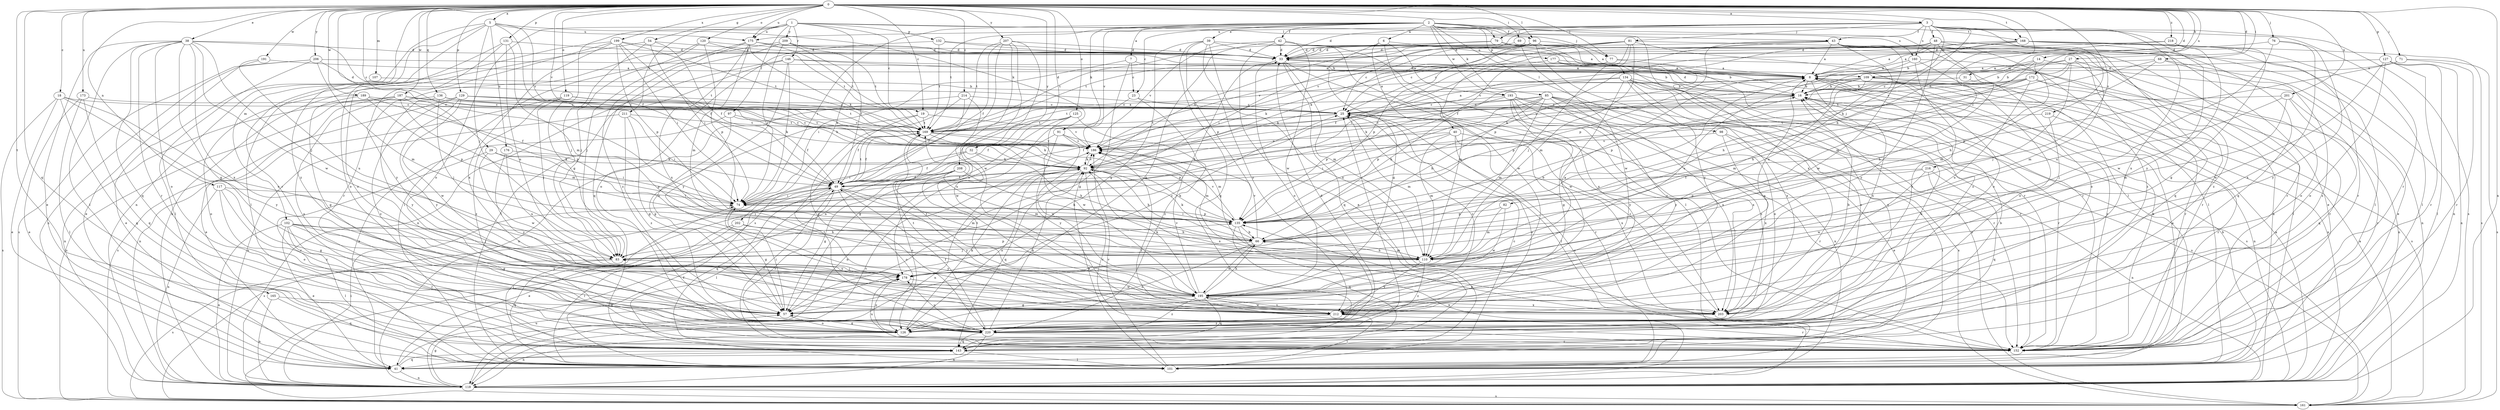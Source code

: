 strict digraph  {
0;
1;
2;
3;
5;
6;
7;
8;
14;
16;
18;
19;
23;
25;
27;
29;
31;
32;
33;
38;
39;
40;
41;
42;
43;
48;
49;
54;
57;
66;
68;
69;
71;
74;
76;
77;
79;
81;
82;
83;
85;
91;
92;
96;
97;
98;
101;
102;
107;
109;
110;
117;
118;
119;
120;
125;
126;
127;
129;
131;
132;
134;
135;
136;
143;
146;
152;
160;
161;
165;
168;
169;
172;
173;
175;
176;
177;
178;
186;
187;
189;
191;
193;
195;
199;
201;
202;
203;
206;
207;
208;
209;
211;
212;
214;
216;
218;
219;
220;
0 -> 3  [label=a];
0 -> 5  [label=a];
0 -> 14  [label=b];
0 -> 18  [label=c];
0 -> 19  [label=c];
0 -> 27  [label=d];
0 -> 29  [label=d];
0 -> 31  [label=d];
0 -> 32  [label=d];
0 -> 38  [label=e];
0 -> 54  [label=g];
0 -> 66  [label=h];
0 -> 68  [label=i];
0 -> 69  [label=i];
0 -> 71  [label=i];
0 -> 74  [label=i];
0 -> 76  [label=j];
0 -> 77  [label=j];
0 -> 96  [label=l];
0 -> 102  [label=m];
0 -> 107  [label=m];
0 -> 117  [label=n];
0 -> 118  [label=n];
0 -> 119  [label=o];
0 -> 120  [label=o];
0 -> 125  [label=o];
0 -> 127  [label=p];
0 -> 129  [label=p];
0 -> 131  [label=p];
0 -> 136  [label=q];
0 -> 143  [label=q];
0 -> 165  [label=t];
0 -> 168  [label=t];
0 -> 172  [label=u];
0 -> 173  [label=u];
0 -> 175  [label=u];
0 -> 186  [label=v];
0 -> 187  [label=w];
0 -> 189  [label=w];
0 -> 191  [label=w];
0 -> 199  [label=x];
0 -> 201  [label=x];
0 -> 206  [label=y];
0 -> 207  [label=y];
0 -> 208  [label=y];
0 -> 214  [label=z];
0 -> 216  [label=z];
0 -> 218  [label=z];
1 -> 19  [label=c];
1 -> 57  [label=g];
1 -> 77  [label=j];
1 -> 96  [label=l];
1 -> 97  [label=l];
1 -> 126  [label=o];
1 -> 132  [label=p];
1 -> 146  [label=r];
1 -> 175  [label=u];
1 -> 202  [label=x];
1 -> 209  [label=y];
1 -> 211  [label=y];
2 -> 6  [label=a];
2 -> 7  [label=a];
2 -> 23  [label=c];
2 -> 39  [label=e];
2 -> 42  [label=f];
2 -> 43  [label=f];
2 -> 74  [label=i];
2 -> 79  [label=j];
2 -> 85  [label=k];
2 -> 91  [label=k];
2 -> 98  [label=l];
2 -> 101  [label=l];
2 -> 134  [label=p];
2 -> 160  [label=s];
2 -> 168  [label=t];
2 -> 169  [label=t];
2 -> 186  [label=v];
2 -> 193  [label=w];
2 -> 203  [label=x];
3 -> 33  [label=d];
3 -> 43  [label=f];
3 -> 48  [label=f];
3 -> 79  [label=j];
3 -> 81  [label=j];
3 -> 82  [label=j];
3 -> 109  [label=m];
3 -> 152  [label=r];
3 -> 160  [label=s];
3 -> 161  [label=s];
3 -> 175  [label=u];
3 -> 186  [label=v];
3 -> 203  [label=x];
3 -> 212  [label=y];
3 -> 219  [label=z];
5 -> 49  [label=f];
5 -> 83  [label=j];
5 -> 91  [label=k];
5 -> 118  [label=n];
5 -> 152  [label=r];
5 -> 175  [label=u];
5 -> 176  [label=u];
5 -> 186  [label=v];
5 -> 220  [label=z];
6 -> 40  [label=e];
6 -> 57  [label=g];
6 -> 177  [label=u];
6 -> 193  [label=w];
6 -> 195  [label=w];
7 -> 23  [label=c];
7 -> 57  [label=g];
7 -> 74  [label=i];
7 -> 109  [label=m];
8 -> 16  [label=b];
8 -> 118  [label=n];
8 -> 135  [label=p];
8 -> 152  [label=r];
8 -> 203  [label=x];
14 -> 16  [label=b];
14 -> 41  [label=e];
14 -> 66  [label=h];
14 -> 74  [label=i];
14 -> 109  [label=m];
16 -> 25  [label=c];
16 -> 33  [label=d];
16 -> 92  [label=k];
16 -> 118  [label=n];
16 -> 152  [label=r];
18 -> 25  [label=c];
18 -> 41  [label=e];
18 -> 143  [label=q];
18 -> 161  [label=s];
18 -> 178  [label=u];
18 -> 212  [label=y];
19 -> 49  [label=f];
19 -> 57  [label=g];
19 -> 169  [label=t];
19 -> 186  [label=v];
23 -> 25  [label=c];
23 -> 178  [label=u];
23 -> 220  [label=z];
25 -> 8  [label=a];
25 -> 49  [label=f];
25 -> 101  [label=l];
25 -> 110  [label=m];
25 -> 152  [label=r];
25 -> 169  [label=t];
27 -> 8  [label=a];
27 -> 16  [label=b];
27 -> 25  [label=c];
27 -> 83  [label=j];
27 -> 92  [label=k];
27 -> 110  [label=m];
27 -> 126  [label=o];
29 -> 74  [label=i];
29 -> 92  [label=k];
29 -> 135  [label=p];
29 -> 152  [label=r];
29 -> 195  [label=w];
31 -> 16  [label=b];
31 -> 66  [label=h];
32 -> 49  [label=f];
32 -> 66  [label=h];
32 -> 74  [label=i];
32 -> 92  [label=k];
33 -> 8  [label=a];
33 -> 110  [label=m];
33 -> 126  [label=o];
33 -> 143  [label=q];
33 -> 203  [label=x];
38 -> 25  [label=c];
38 -> 33  [label=d];
38 -> 41  [label=e];
38 -> 57  [label=g];
38 -> 83  [label=j];
38 -> 101  [label=l];
38 -> 126  [label=o];
38 -> 143  [label=q];
38 -> 152  [label=r];
38 -> 195  [label=w];
38 -> 203  [label=x];
39 -> 8  [label=a];
39 -> 33  [label=d];
39 -> 57  [label=g];
39 -> 135  [label=p];
39 -> 143  [label=q];
39 -> 203  [label=x];
39 -> 212  [label=y];
40 -> 74  [label=i];
40 -> 110  [label=m];
40 -> 126  [label=o];
40 -> 152  [label=r];
40 -> 186  [label=v];
40 -> 203  [label=x];
41 -> 8  [label=a];
41 -> 118  [label=n];
41 -> 143  [label=q];
41 -> 178  [label=u];
42 -> 33  [label=d];
42 -> 41  [label=e];
42 -> 57  [label=g];
42 -> 101  [label=l];
42 -> 152  [label=r];
42 -> 186  [label=v];
42 -> 195  [label=w];
43 -> 8  [label=a];
43 -> 25  [label=c];
43 -> 33  [label=d];
43 -> 49  [label=f];
43 -> 118  [label=n];
43 -> 135  [label=p];
43 -> 152  [label=r];
43 -> 178  [label=u];
43 -> 195  [label=w];
43 -> 220  [label=z];
48 -> 8  [label=a];
48 -> 33  [label=d];
48 -> 101  [label=l];
48 -> 126  [label=o];
48 -> 135  [label=p];
48 -> 143  [label=q];
48 -> 212  [label=y];
48 -> 220  [label=z];
49 -> 74  [label=i];
49 -> 101  [label=l];
49 -> 110  [label=m];
49 -> 126  [label=o];
49 -> 143  [label=q];
49 -> 152  [label=r];
49 -> 161  [label=s];
49 -> 169  [label=t];
49 -> 212  [label=y];
54 -> 33  [label=d];
54 -> 49  [label=f];
54 -> 74  [label=i];
54 -> 83  [label=j];
54 -> 118  [label=n];
57 -> 74  [label=i];
57 -> 126  [label=o];
66 -> 83  [label=j];
66 -> 92  [label=k];
66 -> 110  [label=m];
66 -> 126  [label=o];
66 -> 186  [label=v];
66 -> 195  [label=w];
68 -> 8  [label=a];
68 -> 66  [label=h];
68 -> 110  [label=m];
68 -> 118  [label=n];
68 -> 220  [label=z];
69 -> 33  [label=d];
69 -> 101  [label=l];
69 -> 195  [label=w];
71 -> 8  [label=a];
71 -> 135  [label=p];
71 -> 152  [label=r];
71 -> 161  [label=s];
74 -> 57  [label=g];
74 -> 135  [label=p];
76 -> 33  [label=d];
76 -> 178  [label=u];
76 -> 203  [label=x];
76 -> 212  [label=y];
77 -> 8  [label=a];
77 -> 49  [label=f];
77 -> 92  [label=k];
77 -> 101  [label=l];
79 -> 33  [label=d];
79 -> 92  [label=k];
79 -> 152  [label=r];
79 -> 169  [label=t];
79 -> 220  [label=z];
81 -> 25  [label=c];
81 -> 33  [label=d];
81 -> 41  [label=e];
81 -> 74  [label=i];
81 -> 83  [label=j];
81 -> 92  [label=k];
81 -> 110  [label=m];
81 -> 126  [label=o];
81 -> 186  [label=v];
82 -> 110  [label=m];
82 -> 135  [label=p];
82 -> 195  [label=w];
83 -> 33  [label=d];
83 -> 135  [label=p];
83 -> 143  [label=q];
83 -> 161  [label=s];
83 -> 178  [label=u];
85 -> 25  [label=c];
85 -> 66  [label=h];
85 -> 110  [label=m];
85 -> 126  [label=o];
85 -> 135  [label=p];
85 -> 152  [label=r];
85 -> 161  [label=s];
85 -> 169  [label=t];
85 -> 186  [label=v];
85 -> 203  [label=x];
85 -> 212  [label=y];
91 -> 110  [label=m];
91 -> 118  [label=n];
91 -> 186  [label=v];
91 -> 195  [label=w];
91 -> 212  [label=y];
92 -> 49  [label=f];
92 -> 66  [label=h];
92 -> 118  [label=n];
92 -> 126  [label=o];
92 -> 143  [label=q];
92 -> 152  [label=r];
92 -> 186  [label=v];
92 -> 203  [label=x];
96 -> 8  [label=a];
96 -> 25  [label=c];
96 -> 33  [label=d];
96 -> 74  [label=i];
96 -> 118  [label=n];
96 -> 135  [label=p];
96 -> 152  [label=r];
96 -> 169  [label=t];
96 -> 212  [label=y];
97 -> 41  [label=e];
97 -> 49  [label=f];
97 -> 169  [label=t];
97 -> 178  [label=u];
98 -> 41  [label=e];
98 -> 101  [label=l];
98 -> 186  [label=v];
98 -> 203  [label=x];
101 -> 16  [label=b];
101 -> 25  [label=c];
101 -> 49  [label=f];
101 -> 74  [label=i];
101 -> 92  [label=k];
101 -> 186  [label=v];
102 -> 41  [label=e];
102 -> 57  [label=g];
102 -> 66  [label=h];
102 -> 83  [label=j];
102 -> 101  [label=l];
102 -> 118  [label=n];
102 -> 152  [label=r];
102 -> 212  [label=y];
107 -> 16  [label=b];
107 -> 41  [label=e];
109 -> 16  [label=b];
109 -> 92  [label=k];
109 -> 110  [label=m];
109 -> 135  [label=p];
109 -> 152  [label=r];
109 -> 161  [label=s];
109 -> 186  [label=v];
110 -> 16  [label=b];
110 -> 66  [label=h];
110 -> 212  [label=y];
110 -> 220  [label=z];
117 -> 57  [label=g];
117 -> 74  [label=i];
117 -> 118  [label=n];
117 -> 126  [label=o];
117 -> 220  [label=z];
118 -> 8  [label=a];
118 -> 25  [label=c];
118 -> 57  [label=g];
118 -> 74  [label=i];
118 -> 161  [label=s];
118 -> 186  [label=v];
119 -> 25  [label=c];
119 -> 83  [label=j];
119 -> 118  [label=n];
119 -> 169  [label=t];
119 -> 186  [label=v];
119 -> 220  [label=z];
120 -> 33  [label=d];
120 -> 83  [label=j];
120 -> 135  [label=p];
120 -> 152  [label=r];
120 -> 169  [label=t];
125 -> 49  [label=f];
125 -> 57  [label=g];
125 -> 110  [label=m];
125 -> 169  [label=t];
125 -> 195  [label=w];
126 -> 16  [label=b];
126 -> 33  [label=d];
126 -> 57  [label=g];
126 -> 92  [label=k];
126 -> 118  [label=n];
127 -> 8  [label=a];
127 -> 101  [label=l];
127 -> 118  [label=n];
127 -> 126  [label=o];
127 -> 152  [label=r];
127 -> 195  [label=w];
129 -> 25  [label=c];
129 -> 92  [label=k];
129 -> 161  [label=s];
129 -> 186  [label=v];
129 -> 195  [label=w];
129 -> 212  [label=y];
129 -> 220  [label=z];
131 -> 33  [label=d];
131 -> 110  [label=m];
131 -> 126  [label=o];
131 -> 178  [label=u];
131 -> 212  [label=y];
132 -> 8  [label=a];
132 -> 33  [label=d];
132 -> 126  [label=o];
132 -> 169  [label=t];
134 -> 16  [label=b];
134 -> 66  [label=h];
134 -> 92  [label=k];
134 -> 126  [label=o];
134 -> 152  [label=r];
134 -> 161  [label=s];
134 -> 195  [label=w];
134 -> 203  [label=x];
134 -> 220  [label=z];
135 -> 66  [label=h];
135 -> 74  [label=i];
135 -> 92  [label=k];
135 -> 118  [label=n];
135 -> 143  [label=q];
135 -> 186  [label=v];
136 -> 25  [label=c];
136 -> 83  [label=j];
136 -> 92  [label=k];
136 -> 161  [label=s];
136 -> 186  [label=v];
136 -> 212  [label=y];
143 -> 16  [label=b];
143 -> 41  [label=e];
143 -> 101  [label=l];
146 -> 8  [label=a];
146 -> 16  [label=b];
146 -> 74  [label=i];
146 -> 101  [label=l];
146 -> 118  [label=n];
146 -> 212  [label=y];
152 -> 8  [label=a];
152 -> 49  [label=f];
152 -> 135  [label=p];
152 -> 178  [label=u];
160 -> 8  [label=a];
160 -> 126  [label=o];
160 -> 152  [label=r];
160 -> 178  [label=u];
160 -> 203  [label=x];
161 -> 8  [label=a];
165 -> 57  [label=g];
165 -> 118  [label=n];
165 -> 143  [label=q];
168 -> 8  [label=a];
168 -> 16  [label=b];
168 -> 33  [label=d];
168 -> 101  [label=l];
168 -> 143  [label=q];
168 -> 152  [label=r];
168 -> 161  [label=s];
168 -> 186  [label=v];
169 -> 8  [label=a];
169 -> 49  [label=f];
169 -> 92  [label=k];
169 -> 135  [label=p];
169 -> 186  [label=v];
172 -> 16  [label=b];
172 -> 25  [label=c];
172 -> 66  [label=h];
172 -> 118  [label=n];
172 -> 152  [label=r];
172 -> 169  [label=t];
172 -> 178  [label=u];
173 -> 25  [label=c];
173 -> 41  [label=e];
173 -> 101  [label=l];
173 -> 143  [label=q];
175 -> 16  [label=b];
175 -> 33  [label=d];
175 -> 83  [label=j];
175 -> 92  [label=k];
175 -> 110  [label=m];
175 -> 169  [label=t];
175 -> 203  [label=x];
175 -> 220  [label=z];
176 -> 92  [label=k];
176 -> 178  [label=u];
176 -> 212  [label=y];
177 -> 8  [label=a];
177 -> 16  [label=b];
177 -> 110  [label=m];
177 -> 161  [label=s];
178 -> 8  [label=a];
178 -> 25  [label=c];
178 -> 83  [label=j];
178 -> 126  [label=o];
178 -> 195  [label=w];
186 -> 92  [label=k];
186 -> 152  [label=r];
187 -> 25  [label=c];
187 -> 41  [label=e];
187 -> 110  [label=m];
187 -> 118  [label=n];
187 -> 126  [label=o];
187 -> 135  [label=p];
187 -> 186  [label=v];
189 -> 25  [label=c];
189 -> 49  [label=f];
189 -> 57  [label=g];
189 -> 126  [label=o];
189 -> 135  [label=p];
191 -> 8  [label=a];
191 -> 118  [label=n];
191 -> 178  [label=u];
193 -> 25  [label=c];
193 -> 57  [label=g];
193 -> 118  [label=n];
193 -> 135  [label=p];
193 -> 161  [label=s];
193 -> 203  [label=x];
193 -> 212  [label=y];
193 -> 220  [label=z];
195 -> 57  [label=g];
195 -> 66  [label=h];
195 -> 92  [label=k];
195 -> 143  [label=q];
195 -> 169  [label=t];
195 -> 186  [label=v];
195 -> 203  [label=x];
195 -> 212  [label=y];
195 -> 220  [label=z];
199 -> 33  [label=d];
199 -> 49  [label=f];
199 -> 74  [label=i];
199 -> 101  [label=l];
199 -> 135  [label=p];
199 -> 169  [label=t];
199 -> 203  [label=x];
199 -> 220  [label=z];
201 -> 25  [label=c];
201 -> 83  [label=j];
201 -> 110  [label=m];
201 -> 143  [label=q];
201 -> 152  [label=r];
202 -> 41  [label=e];
202 -> 66  [label=h];
202 -> 101  [label=l];
202 -> 212  [label=y];
203 -> 16  [label=b];
203 -> 25  [label=c];
203 -> 169  [label=t];
206 -> 8  [label=a];
206 -> 41  [label=e];
206 -> 101  [label=l];
206 -> 110  [label=m];
206 -> 161  [label=s];
206 -> 169  [label=t];
207 -> 33  [label=d];
207 -> 49  [label=f];
207 -> 118  [label=n];
207 -> 161  [label=s];
207 -> 169  [label=t];
207 -> 195  [label=w];
207 -> 203  [label=x];
208 -> 49  [label=f];
208 -> 57  [label=g];
208 -> 66  [label=h];
208 -> 83  [label=j];
208 -> 110  [label=m];
208 -> 126  [label=o];
209 -> 33  [label=d];
209 -> 49  [label=f];
209 -> 74  [label=i];
209 -> 101  [label=l];
209 -> 143  [label=q];
209 -> 169  [label=t];
211 -> 57  [label=g];
211 -> 74  [label=i];
211 -> 118  [label=n];
211 -> 169  [label=t];
211 -> 220  [label=z];
212 -> 8  [label=a];
212 -> 25  [label=c];
212 -> 101  [label=l];
212 -> 152  [label=r];
212 -> 169  [label=t];
212 -> 195  [label=w];
212 -> 220  [label=z];
214 -> 25  [label=c];
214 -> 49  [label=f];
214 -> 118  [label=n];
214 -> 195  [label=w];
214 -> 220  [label=z];
216 -> 49  [label=f];
216 -> 118  [label=n];
216 -> 135  [label=p];
216 -> 143  [label=q];
216 -> 195  [label=w];
218 -> 33  [label=d];
218 -> 57  [label=g];
218 -> 110  [label=m];
218 -> 195  [label=w];
219 -> 152  [label=r];
219 -> 169  [label=t];
219 -> 212  [label=y];
220 -> 25  [label=c];
220 -> 49  [label=f];
220 -> 92  [label=k];
220 -> 118  [label=n];
220 -> 143  [label=q];
220 -> 152  [label=r];
220 -> 169  [label=t];
220 -> 178  [label=u];
}
